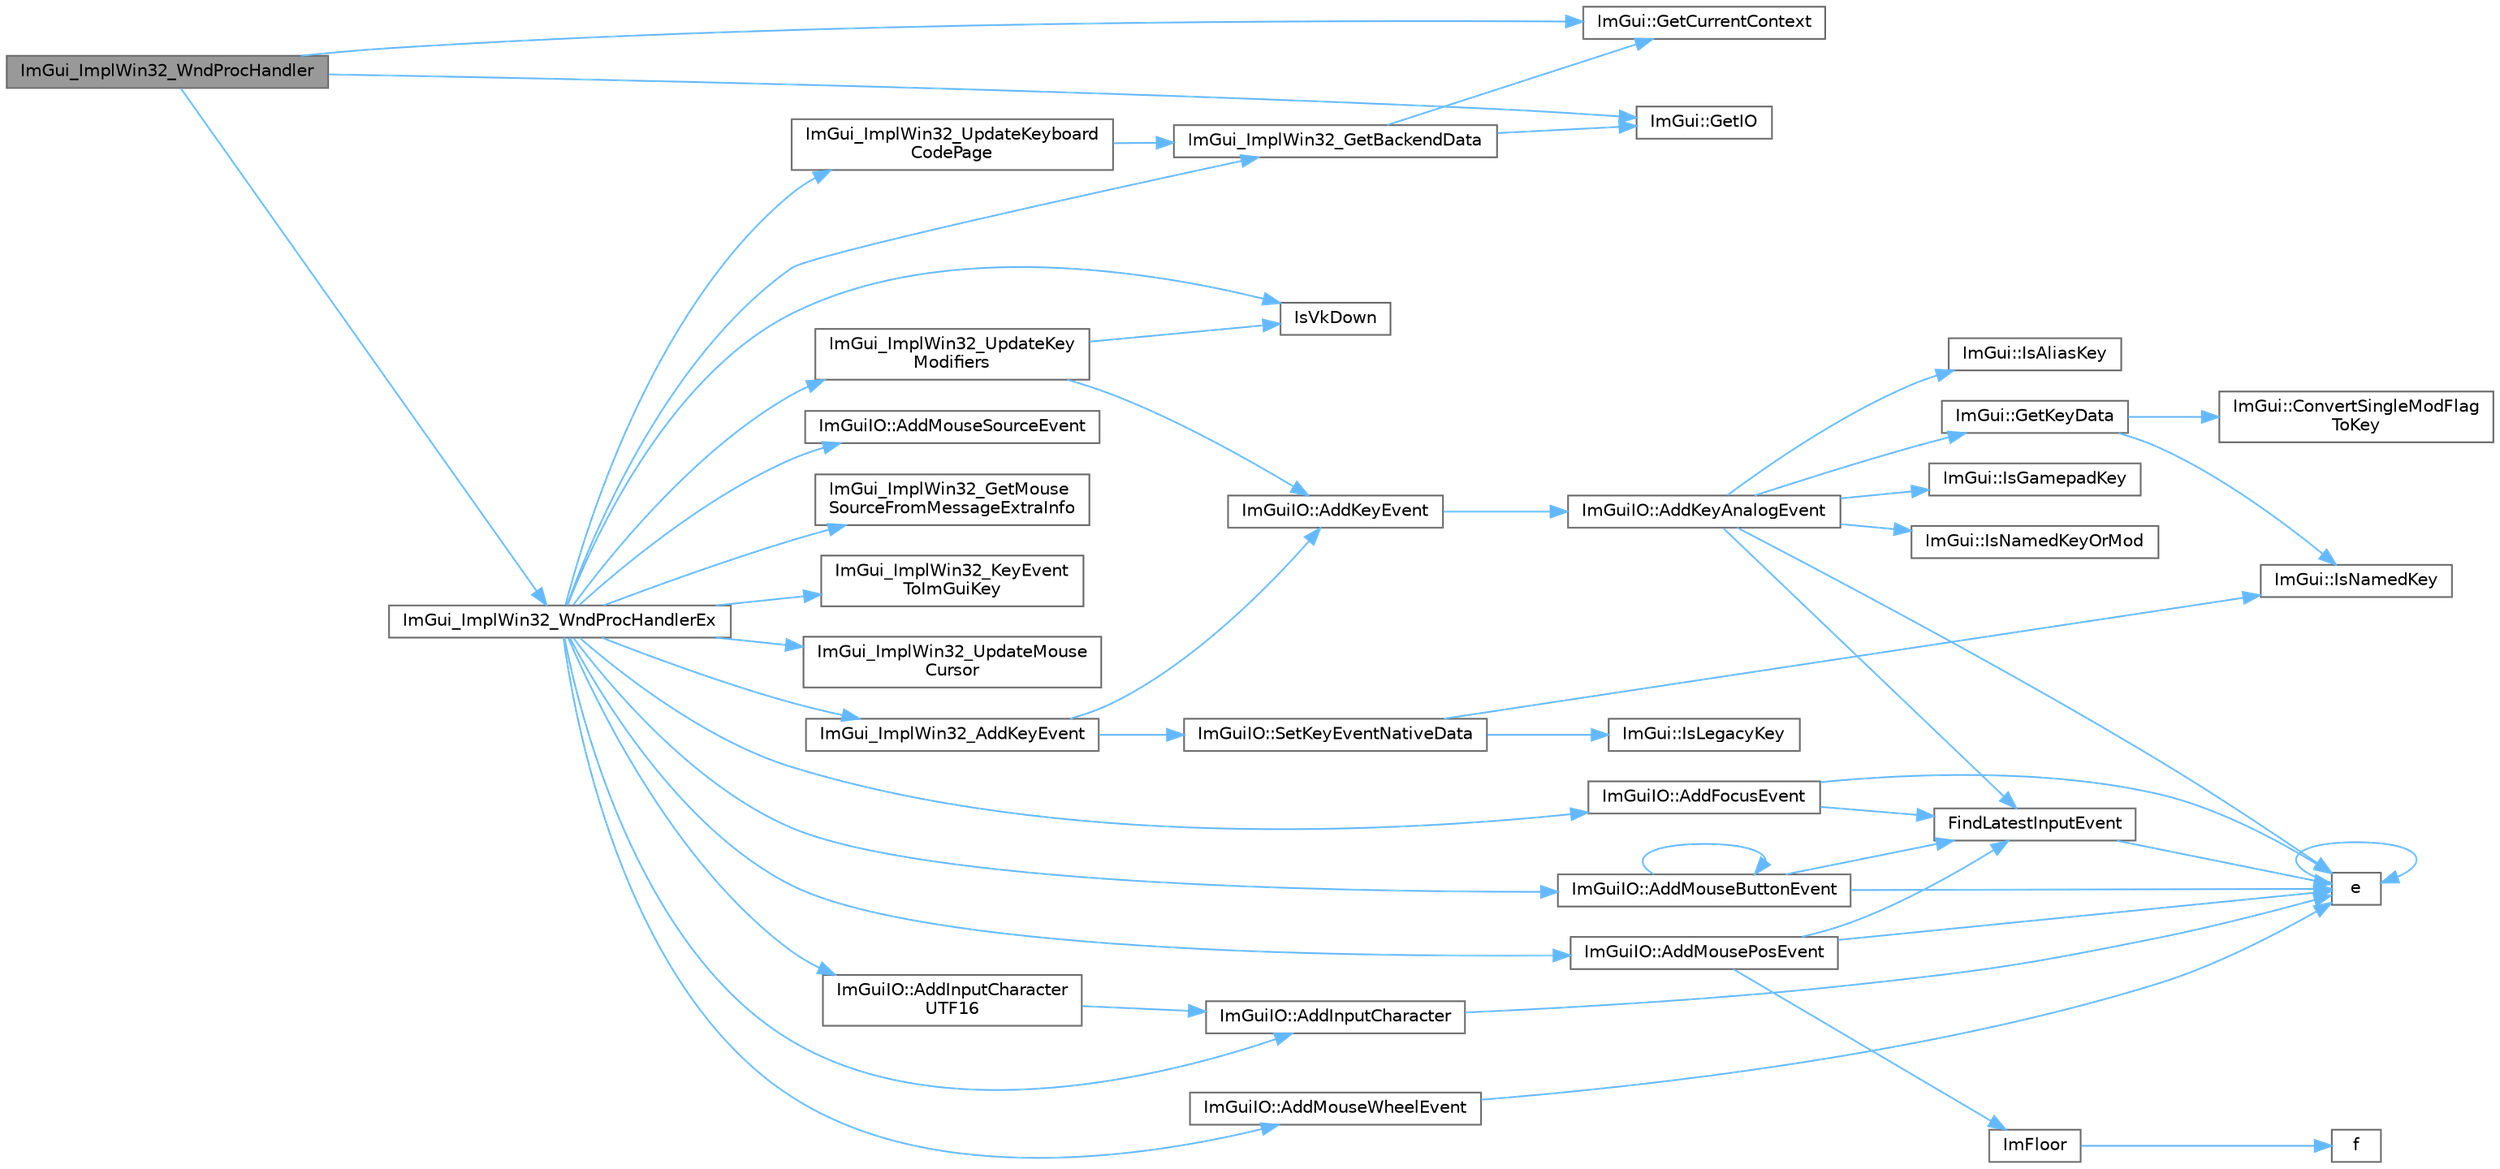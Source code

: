 digraph "ImGui_ImplWin32_WndProcHandler"
{
 // LATEX_PDF_SIZE
  bgcolor="transparent";
  edge [fontname=Helvetica,fontsize=10,labelfontname=Helvetica,labelfontsize=10];
  node [fontname=Helvetica,fontsize=10,shape=box,height=0.2,width=0.4];
  rankdir="LR";
  Node1 [id="Node000001",label="ImGui_ImplWin32_WndProcHandler",height=0.2,width=0.4,color="gray40", fillcolor="grey60", style="filled", fontcolor="black",tooltip=" "];
  Node1 -> Node2 [id="edge1_Node000001_Node000002",color="steelblue1",style="solid",tooltip=" "];
  Node2 [id="Node000002",label="ImGui::GetCurrentContext",height=0.2,width=0.4,color="grey40", fillcolor="white", style="filled",URL="$namespace_im_gui.html#af557a6de5538099a0f6047eb994bbf42",tooltip=" "];
  Node1 -> Node3 [id="edge2_Node000001_Node000003",color="steelblue1",style="solid",tooltip=" "];
  Node3 [id="Node000003",label="ImGui::GetIO",height=0.2,width=0.4,color="grey40", fillcolor="white", style="filled",URL="$namespace_im_gui.html#a7dea7d0530868f078324f14a308f0c3c",tooltip=" "];
  Node1 -> Node4 [id="edge3_Node000001_Node000004",color="steelblue1",style="solid",tooltip=" "];
  Node4 [id="Node000004",label="ImGui_ImplWin32_WndProcHandlerEx",height=0.2,width=0.4,color="grey40", fillcolor="white", style="filled",URL="$imgui__impl__win32_8cpp.html#a7038e1f34a0be8f5b6023a08973f4431",tooltip=" "];
  Node4 -> Node5 [id="edge4_Node000004_Node000005",color="steelblue1",style="solid",tooltip=" "];
  Node5 [id="Node000005",label="ImGuiIO::AddFocusEvent",height=0.2,width=0.4,color="grey40", fillcolor="white", style="filled",URL="$struct_im_gui_i_o.html#a051243815ff6305cdcd3db8f84c2dfef",tooltip=" "];
  Node5 -> Node6 [id="edge5_Node000005_Node000006",color="steelblue1",style="solid",tooltip=" "];
  Node6 [id="Node000006",label="e",height=0.2,width=0.4,color="grey40", fillcolor="white", style="filled",URL="$_cwise__array__power__array_8cpp.html#a9cb86ff854760bf91a154f2724a9101d",tooltip=" "];
  Node6 -> Node6 [id="edge6_Node000006_Node000006",color="steelblue1",style="solid",tooltip=" "];
  Node5 -> Node7 [id="edge7_Node000005_Node000007",color="steelblue1",style="solid",tooltip=" "];
  Node7 [id="Node000007",label="FindLatestInputEvent",height=0.2,width=0.4,color="grey40", fillcolor="white", style="filled",URL="$imgui_8cpp.html#ac07ec3acbc8eefe52f805b1ed55f670a",tooltip=" "];
  Node7 -> Node6 [id="edge8_Node000007_Node000006",color="steelblue1",style="solid",tooltip=" "];
  Node4 -> Node8 [id="edge9_Node000004_Node000008",color="steelblue1",style="solid",tooltip=" "];
  Node8 [id="Node000008",label="ImGuiIO::AddInputCharacter",height=0.2,width=0.4,color="grey40", fillcolor="white", style="filled",URL="$struct_im_gui_i_o.html#a0ded7ab1043ea14b65e1d81819878ccc",tooltip=" "];
  Node8 -> Node6 [id="edge10_Node000008_Node000006",color="steelblue1",style="solid",tooltip=" "];
  Node4 -> Node9 [id="edge11_Node000004_Node000009",color="steelblue1",style="solid",tooltip=" "];
  Node9 [id="Node000009",label="ImGuiIO::AddInputCharacter\lUTF16",height=0.2,width=0.4,color="grey40", fillcolor="white", style="filled",URL="$struct_im_gui_i_o.html#a09ce496becb406f0fbe94dc35915af64",tooltip=" "];
  Node9 -> Node8 [id="edge12_Node000009_Node000008",color="steelblue1",style="solid",tooltip=" "];
  Node4 -> Node10 [id="edge13_Node000004_Node000010",color="steelblue1",style="solid",tooltip=" "];
  Node10 [id="Node000010",label="ImGuiIO::AddMouseButtonEvent",height=0.2,width=0.4,color="grey40", fillcolor="white", style="filled",URL="$struct_im_gui_i_o.html#a9fa5df74047424bb03d7cb29c6fb6ea1",tooltip=" "];
  Node10 -> Node10 [id="edge14_Node000010_Node000010",color="steelblue1",style="solid",tooltip=" "];
  Node10 -> Node6 [id="edge15_Node000010_Node000006",color="steelblue1",style="solid",tooltip=" "];
  Node10 -> Node7 [id="edge16_Node000010_Node000007",color="steelblue1",style="solid",tooltip=" "];
  Node4 -> Node11 [id="edge17_Node000004_Node000011",color="steelblue1",style="solid",tooltip=" "];
  Node11 [id="Node000011",label="ImGuiIO::AddMousePosEvent",height=0.2,width=0.4,color="grey40", fillcolor="white", style="filled",URL="$struct_im_gui_i_o.html#ab6423058bbb3503c3cf66e0e45ee606d",tooltip=" "];
  Node11 -> Node6 [id="edge18_Node000011_Node000006",color="steelblue1",style="solid",tooltip=" "];
  Node11 -> Node7 [id="edge19_Node000011_Node000007",color="steelblue1",style="solid",tooltip=" "];
  Node11 -> Node12 [id="edge20_Node000011_Node000012",color="steelblue1",style="solid",tooltip=" "];
  Node12 [id="Node000012",label="ImFloor",height=0.2,width=0.4,color="grey40", fillcolor="white", style="filled",URL="$imgui__internal_8h.html#a51a84b6be21807818b857a8565d97912",tooltip=" "];
  Node12 -> Node13 [id="edge21_Node000012_Node000013",color="steelblue1",style="solid",tooltip=" "];
  Node13 [id="Node000013",label="f",height=0.2,width=0.4,color="grey40", fillcolor="white", style="filled",URL="$cxx11__tensor__map_8cpp.html#a7f507fea02198f6cb81c86640c7b1a4e",tooltip=" "];
  Node4 -> Node14 [id="edge22_Node000004_Node000014",color="steelblue1",style="solid",tooltip=" "];
  Node14 [id="Node000014",label="ImGuiIO::AddMouseSourceEvent",height=0.2,width=0.4,color="grey40", fillcolor="white", style="filled",URL="$struct_im_gui_i_o.html#adc3cac2515e40a80c6dc961800ed221f",tooltip=" "];
  Node4 -> Node15 [id="edge23_Node000004_Node000015",color="steelblue1",style="solid",tooltip=" "];
  Node15 [id="Node000015",label="ImGuiIO::AddMouseWheelEvent",height=0.2,width=0.4,color="grey40", fillcolor="white", style="filled",URL="$struct_im_gui_i_o.html#a3c5ad00141194e3a01c9efbcb53cd5a1",tooltip=" "];
  Node15 -> Node6 [id="edge24_Node000015_Node000006",color="steelblue1",style="solid",tooltip=" "];
  Node4 -> Node16 [id="edge25_Node000004_Node000016",color="steelblue1",style="solid",tooltip=" "];
  Node16 [id="Node000016",label="ImGui_ImplWin32_AddKeyEvent",height=0.2,width=0.4,color="grey40", fillcolor="white", style="filled",URL="$imgui__impl__win32_8cpp.html#a0d6df8cbcae3dbb153da2acda4dd1e07",tooltip=" "];
  Node16 -> Node17 [id="edge26_Node000016_Node000017",color="steelblue1",style="solid",tooltip=" "];
  Node17 [id="Node000017",label="ImGuiIO::AddKeyEvent",height=0.2,width=0.4,color="grey40", fillcolor="white", style="filled",URL="$struct_im_gui_i_o.html#a50c3ab6883647aacdf5153a4dbe2cdbe",tooltip=" "];
  Node17 -> Node18 [id="edge27_Node000017_Node000018",color="steelblue1",style="solid",tooltip=" "];
  Node18 [id="Node000018",label="ImGuiIO::AddKeyAnalogEvent",height=0.2,width=0.4,color="grey40", fillcolor="white", style="filled",URL="$struct_im_gui_i_o.html#ac88dcffd1c6785d00eedd5616315e48c",tooltip=" "];
  Node18 -> Node6 [id="edge28_Node000018_Node000006",color="steelblue1",style="solid",tooltip=" "];
  Node18 -> Node7 [id="edge29_Node000018_Node000007",color="steelblue1",style="solid",tooltip=" "];
  Node18 -> Node19 [id="edge30_Node000018_Node000019",color="steelblue1",style="solid",tooltip=" "];
  Node19 [id="Node000019",label="ImGui::GetKeyData",height=0.2,width=0.4,color="grey40", fillcolor="white", style="filled",URL="$namespace_im_gui.html#a6d32d70d6beb45537b605508b78216c3",tooltip=" "];
  Node19 -> Node20 [id="edge31_Node000019_Node000020",color="steelblue1",style="solid",tooltip=" "];
  Node20 [id="Node000020",label="ImGui::ConvertSingleModFlag\lToKey",height=0.2,width=0.4,color="grey40", fillcolor="white", style="filled",URL="$namespace_im_gui.html#ad540a8f07e5834f77f76a84626cdc70e",tooltip=" "];
  Node19 -> Node21 [id="edge32_Node000019_Node000021",color="steelblue1",style="solid",tooltip=" "];
  Node21 [id="Node000021",label="ImGui::IsNamedKey",height=0.2,width=0.4,color="grey40", fillcolor="white", style="filled",URL="$namespace_im_gui.html#a1e6a2ce7696a25d0dd0cf318e3b48a33",tooltip=" "];
  Node18 -> Node22 [id="edge33_Node000018_Node000022",color="steelblue1",style="solid",tooltip=" "];
  Node22 [id="Node000022",label="ImGui::IsAliasKey",height=0.2,width=0.4,color="grey40", fillcolor="white", style="filled",URL="$namespace_im_gui.html#ac8e09701fd3ff94f49df16ecd6526149",tooltip=" "];
  Node18 -> Node23 [id="edge34_Node000018_Node000023",color="steelblue1",style="solid",tooltip=" "];
  Node23 [id="Node000023",label="ImGui::IsGamepadKey",height=0.2,width=0.4,color="grey40", fillcolor="white", style="filled",URL="$namespace_im_gui.html#acbf72e4cb07d326caf3c9b2c29d543d6",tooltip=" "];
  Node18 -> Node24 [id="edge35_Node000018_Node000024",color="steelblue1",style="solid",tooltip=" "];
  Node24 [id="Node000024",label="ImGui::IsNamedKeyOrMod",height=0.2,width=0.4,color="grey40", fillcolor="white", style="filled",URL="$namespace_im_gui.html#ad97807fb804a4d11866e5bca7d08d59c",tooltip=" "];
  Node16 -> Node25 [id="edge36_Node000016_Node000025",color="steelblue1",style="solid",tooltip=" "];
  Node25 [id="Node000025",label="ImGuiIO::SetKeyEventNativeData",height=0.2,width=0.4,color="grey40", fillcolor="white", style="filled",URL="$struct_im_gui_i_o.html#a6b2fa57fb6af5aa1c99f58115542e1dc",tooltip=" "];
  Node25 -> Node26 [id="edge37_Node000025_Node000026",color="steelblue1",style="solid",tooltip=" "];
  Node26 [id="Node000026",label="ImGui::IsLegacyKey",height=0.2,width=0.4,color="grey40", fillcolor="white", style="filled",URL="$namespace_im_gui.html#a8737377cd9666008318a3fa66fa943c7",tooltip=" "];
  Node25 -> Node21 [id="edge38_Node000025_Node000021",color="steelblue1",style="solid",tooltip=" "];
  Node4 -> Node27 [id="edge39_Node000004_Node000027",color="steelblue1",style="solid",tooltip=" "];
  Node27 [id="Node000027",label="ImGui_ImplWin32_GetBackendData",height=0.2,width=0.4,color="grey40", fillcolor="white", style="filled",URL="$imgui__impl__win32_8cpp.html#a89061996e57d1d3850ca680093eaa688",tooltip=" "];
  Node27 -> Node2 [id="edge40_Node000027_Node000002",color="steelblue1",style="solid",tooltip=" "];
  Node27 -> Node3 [id="edge41_Node000027_Node000003",color="steelblue1",style="solid",tooltip=" "];
  Node4 -> Node28 [id="edge42_Node000004_Node000028",color="steelblue1",style="solid",tooltip=" "];
  Node28 [id="Node000028",label="ImGui_ImplWin32_GetMouse\lSourceFromMessageExtraInfo",height=0.2,width=0.4,color="grey40", fillcolor="white", style="filled",URL="$imgui__impl__win32_8cpp.html#ae3b7d79542a3e8cea0ec3374e8f7930c",tooltip=" "];
  Node4 -> Node29 [id="edge43_Node000004_Node000029",color="steelblue1",style="solid",tooltip=" "];
  Node29 [id="Node000029",label="ImGui_ImplWin32_KeyEvent\lToImGuiKey",height=0.2,width=0.4,color="grey40", fillcolor="white", style="filled",URL="$imgui__impl__win32_8cpp.html#a2942d25da60c96f3681b4ca43de6b426",tooltip=" "];
  Node4 -> Node30 [id="edge44_Node000004_Node000030",color="steelblue1",style="solid",tooltip=" "];
  Node30 [id="Node000030",label="ImGui_ImplWin32_UpdateKeyboard\lCodePage",height=0.2,width=0.4,color="grey40", fillcolor="white", style="filled",URL="$imgui__impl__win32_8cpp.html#a9e5765b2d898579d5aa03637c29722cd",tooltip=" "];
  Node30 -> Node27 [id="edge45_Node000030_Node000027",color="steelblue1",style="solid",tooltip=" "];
  Node4 -> Node31 [id="edge46_Node000004_Node000031",color="steelblue1",style="solid",tooltip=" "];
  Node31 [id="Node000031",label="ImGui_ImplWin32_UpdateKey\lModifiers",height=0.2,width=0.4,color="grey40", fillcolor="white", style="filled",URL="$imgui__impl__win32_8cpp.html#a2aeb32bb0cfc356c58dddedc7edb7942",tooltip=" "];
  Node31 -> Node17 [id="edge47_Node000031_Node000017",color="steelblue1",style="solid",tooltip=" "];
  Node31 -> Node32 [id="edge48_Node000031_Node000032",color="steelblue1",style="solid",tooltip=" "];
  Node32 [id="Node000032",label="IsVkDown",height=0.2,width=0.4,color="grey40", fillcolor="white", style="filled",URL="$imgui__impl__win32_8cpp.html#ab053b258f642136586dd18c8acf7e520",tooltip=" "];
  Node4 -> Node33 [id="edge49_Node000004_Node000033",color="steelblue1",style="solid",tooltip=" "];
  Node33 [id="Node000033",label="ImGui_ImplWin32_UpdateMouse\lCursor",height=0.2,width=0.4,color="grey40", fillcolor="white", style="filled",URL="$imgui__impl__win32_8cpp.html#ab9ac21db89c81edd0193dc8247039b24",tooltip=" "];
  Node4 -> Node32 [id="edge50_Node000004_Node000032",color="steelblue1",style="solid",tooltip=" "];
}
